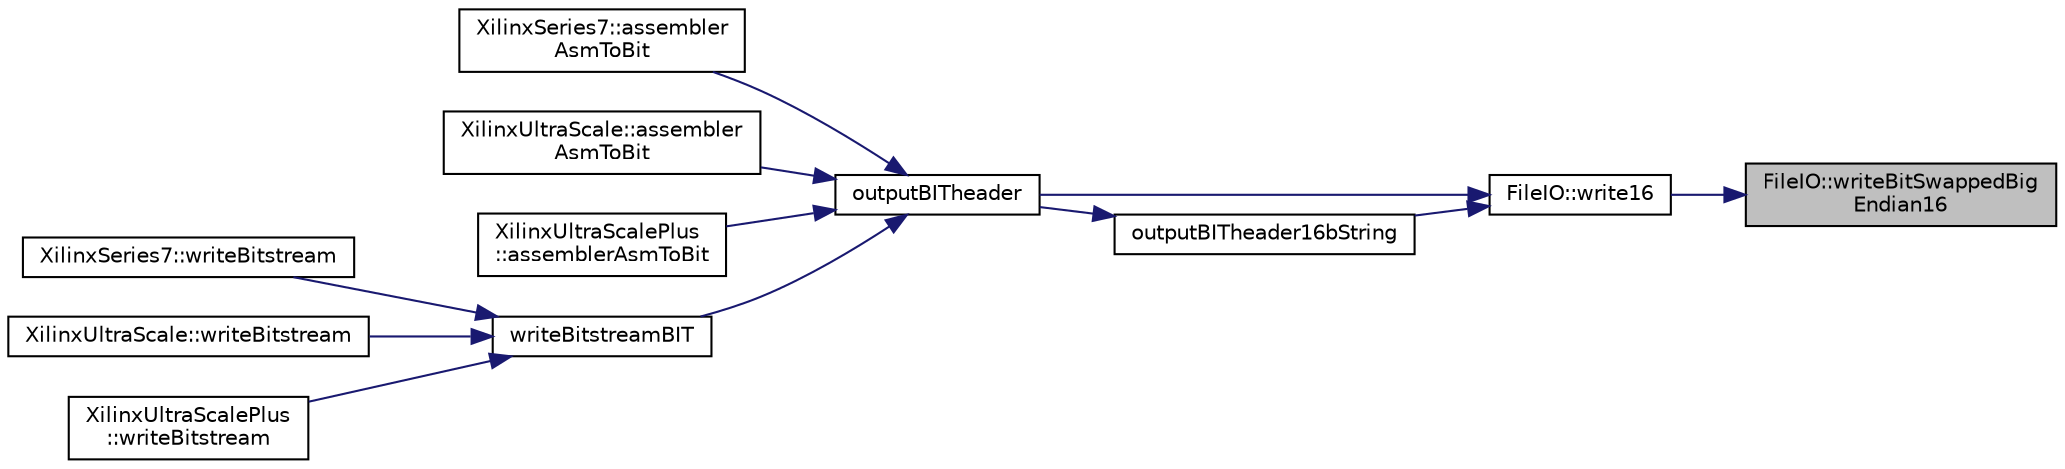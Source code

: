 digraph "FileIO::writeBitSwappedBigEndian16"
{
 // INTERACTIVE_SVG=YES
 // LATEX_PDF_SIZE
  edge [fontname="Helvetica",fontsize="10",labelfontname="Helvetica",labelfontsize="10"];
  node [fontname="Helvetica",fontsize="10",shape=record];
  rankdir="RL";
  Node1 [label="FileIO::writeBitSwappedBig\lEndian16",height=0.2,width=0.4,color="black", fillcolor="grey75", style="filled", fontcolor="black",tooltip=" "];
  Node1 -> Node2 [dir="back",color="midnightblue",fontsize="10",style="solid",fontname="Helvetica"];
  Node2 [label="FileIO::write16",height=0.2,width=0.4,color="black", fillcolor="white", style="filled",URL="$namespaceFileIO.html#a5eba9ac0d7604d5907eb9effe14b4920",tooltip=" "];
  Node2 -> Node3 [dir="back",color="midnightblue",fontsize="10",style="solid",fontname="Helvetica"];
  Node3 [label="outputBITheader",height=0.2,width=0.4,color="black", fillcolor="white", style="filled",URL="$inlineOutput_8h.html#a0c4ad3b4e1c62c65e46e9cd76047b39e",tooltip=" "];
  Node3 -> Node4 [dir="back",color="midnightblue",fontsize="10",style="solid",fontname="Helvetica"];
  Node4 [label="XilinxSeries7::assembler\lAsmToBit",height=0.2,width=0.4,color="black", fillcolor="white", style="filled",URL="$classXilinxSeries7.html#a5eba055b502e6ec005effa869b5c111b",tooltip=" "];
  Node3 -> Node5 [dir="back",color="midnightblue",fontsize="10",style="solid",fontname="Helvetica"];
  Node5 [label="XilinxUltraScale::assembler\lAsmToBit",height=0.2,width=0.4,color="black", fillcolor="white", style="filled",URL="$classXilinxUltraScale.html#a0c9e824e7511341e771c32f04bee4aa5",tooltip=" "];
  Node3 -> Node6 [dir="back",color="midnightblue",fontsize="10",style="solid",fontname="Helvetica"];
  Node6 [label="XilinxUltraScalePlus\l::assemblerAsmToBit",height=0.2,width=0.4,color="black", fillcolor="white", style="filled",URL="$classXilinxUltraScalePlus.html#a1aa2f41f22930582064e24bc6552eb09",tooltip=" "];
  Node3 -> Node7 [dir="back",color="midnightblue",fontsize="10",style="solid",fontname="Helvetica"];
  Node7 [label="writeBitstreamBIT",height=0.2,width=0.4,color="black", fillcolor="white", style="filled",URL="$inlineOutput_8h.html#a0add7e2ac43d97c33fb291db7ddce9ec",tooltip=" "];
  Node7 -> Node8 [dir="back",color="midnightblue",fontsize="10",style="solid",fontname="Helvetica"];
  Node8 [label="XilinxSeries7::writeBitstream",height=0.2,width=0.4,color="black", fillcolor="white", style="filled",URL="$classXilinxSeries7.html#a8e89db38dbb60abae6aeec780fff5015",tooltip=" "];
  Node7 -> Node9 [dir="back",color="midnightblue",fontsize="10",style="solid",fontname="Helvetica"];
  Node9 [label="XilinxUltraScale::writeBitstream",height=0.2,width=0.4,color="black", fillcolor="white", style="filled",URL="$classXilinxUltraScale.html#af163f68ca538a15deb895f71c18e29f1",tooltip=" "];
  Node7 -> Node10 [dir="back",color="midnightblue",fontsize="10",style="solid",fontname="Helvetica"];
  Node10 [label="XilinxUltraScalePlus\l::writeBitstream",height=0.2,width=0.4,color="black", fillcolor="white", style="filled",URL="$classXilinxUltraScalePlus.html#a9ccfa49a6f644294caee371fec039174",tooltip=" "];
  Node2 -> Node11 [dir="back",color="midnightblue",fontsize="10",style="solid",fontname="Helvetica"];
  Node11 [label="outputBITheader16bString",height=0.2,width=0.4,color="black", fillcolor="white", style="filled",URL="$inlineOutput_8h.html#ab5c46a8c5c50b0bbd4c9bfdd9c29051b",tooltip=" "];
  Node11 -> Node3 [dir="back",color="midnightblue",fontsize="10",style="solid",fontname="Helvetica"];
}
